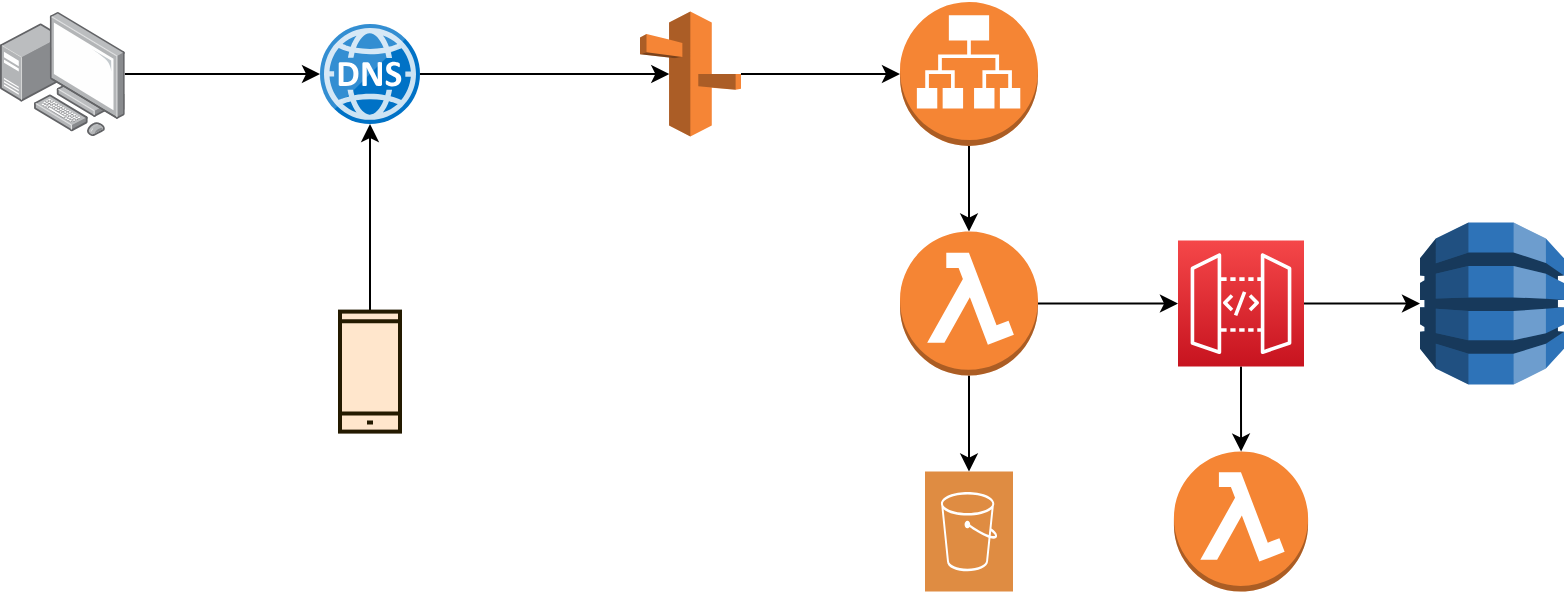 <mxfile version="14.1.3" type="github"><diagram id="Prb5r42GInYTBzl5sVNI" name="Page-1"><mxGraphModel dx="1422" dy="882" grid="1" gridSize="10" guides="1" tooltips="1" connect="1" arrows="1" fold="1" page="1" pageScale="1" pageWidth="850" pageHeight="1100" math="0" shadow="0"><root><mxCell id="0"/><mxCell id="1" parent="0"/><mxCell id="IiuOzS9Zs-EfcCaC-GDc-16" style="edgeStyle=orthogonalEdgeStyle;rounded=0;orthogonalLoop=1;jettySize=auto;html=1;" edge="1" parent="1" source="IiuOzS9Zs-EfcCaC-GDc-1" target="IiuOzS9Zs-EfcCaC-GDc-5"><mxGeometry relative="1" as="geometry"/></mxCell><mxCell id="IiuOzS9Zs-EfcCaC-GDc-1" value="" style="points=[];aspect=fixed;html=1;align=center;shadow=0;dashed=0;image;image=img/lib/allied_telesis/computer_and_terminals/Personal_Computer_with_Server.svg;" vertex="1" parent="1"><mxGeometry x="34" y="444.8" width="62.4" height="62.4" as="geometry"/></mxCell><mxCell id="IiuOzS9Zs-EfcCaC-GDc-17" style="edgeStyle=orthogonalEdgeStyle;rounded=0;orthogonalLoop=1;jettySize=auto;html=1;" edge="1" parent="1" source="IiuOzS9Zs-EfcCaC-GDc-4" target="IiuOzS9Zs-EfcCaC-GDc-5"><mxGeometry relative="1" as="geometry"><Array as="points"><mxPoint x="219" y="550"/><mxPoint x="219" y="550"/></Array></mxGeometry></mxCell><mxCell id="IiuOzS9Zs-EfcCaC-GDc-4" value="" style="html=1;verticalLabelPosition=bottom;align=center;labelBackgroundColor=#ffffff;verticalAlign=top;strokeWidth=2;shadow=0;dashed=0;shape=mxgraph.ios7.icons.smartphone;fillColor=#ffe6cc;strokeColor=#241A00;" vertex="1" parent="1"><mxGeometry x="204" y="594.8" width="30" height="60" as="geometry"/></mxCell><mxCell id="IiuOzS9Zs-EfcCaC-GDc-18" style="edgeStyle=orthogonalEdgeStyle;rounded=0;orthogonalLoop=1;jettySize=auto;html=1;entryX=0.29;entryY=0.5;entryDx=0;entryDy=0;entryPerimeter=0;" edge="1" parent="1" source="IiuOzS9Zs-EfcCaC-GDc-5" target="IiuOzS9Zs-EfcCaC-GDc-6"><mxGeometry relative="1" as="geometry"/></mxCell><mxCell id="IiuOzS9Zs-EfcCaC-GDc-5" value="" style="aspect=fixed;html=1;points=[];align=center;image;fontSize=12;image=img/lib/mscae/DNS.svg;strokeColor=#241A00;" vertex="1" parent="1"><mxGeometry x="194" y="451.0" width="50" height="50" as="geometry"/></mxCell><mxCell id="IiuOzS9Zs-EfcCaC-GDc-19" value="" style="edgeStyle=orthogonalEdgeStyle;rounded=0;orthogonalLoop=1;jettySize=auto;html=1;" edge="1" parent="1" source="IiuOzS9Zs-EfcCaC-GDc-6" target="IiuOzS9Zs-EfcCaC-GDc-7"><mxGeometry relative="1" as="geometry"/></mxCell><mxCell id="IiuOzS9Zs-EfcCaC-GDc-6" value="" style="outlineConnect=0;dashed=0;verticalLabelPosition=bottom;verticalAlign=top;align=center;html=1;shape=mxgraph.aws3.route_53;fillColor=#F58536;gradientColor=none;strokeColor=#241A00;" vertex="1" parent="1"><mxGeometry x="354" y="444.8" width="50.5" height="62.4" as="geometry"/></mxCell><mxCell id="IiuOzS9Zs-EfcCaC-GDc-21" style="edgeStyle=orthogonalEdgeStyle;rounded=0;orthogonalLoop=1;jettySize=auto;html=1;entryX=0.5;entryY=0;entryDx=0;entryDy=0;entryPerimeter=0;" edge="1" parent="1" source="IiuOzS9Zs-EfcCaC-GDc-7" target="IiuOzS9Zs-EfcCaC-GDc-15"><mxGeometry relative="1" as="geometry"/></mxCell><mxCell id="IiuOzS9Zs-EfcCaC-GDc-7" value="" style="outlineConnect=0;dashed=0;verticalLabelPosition=bottom;verticalAlign=top;align=center;html=1;shape=mxgraph.aws3.application_load_balancer;fillColor=#F58534;gradientColor=none;strokeColor=#241A00;" vertex="1" parent="1"><mxGeometry x="484" y="440.0" width="69" height="72" as="geometry"/></mxCell><mxCell id="IiuOzS9Zs-EfcCaC-GDc-8" value="" style="pointerEvents=1;shadow=0;dashed=0;html=1;strokeColor=none;fillColor=#DF8C42;labelPosition=center;verticalLabelPosition=bottom;verticalAlign=top;align=center;outlineConnect=0;shape=mxgraph.veeam2.aws_s3;" vertex="1" parent="1"><mxGeometry x="496.5" y="674.8" width="44" height="60" as="geometry"/></mxCell><mxCell id="IiuOzS9Zs-EfcCaC-GDc-9" value="" style="outlineConnect=0;dashed=0;verticalLabelPosition=bottom;verticalAlign=top;align=center;html=1;shape=mxgraph.aws3.lambda_function;fillColor=#F58534;gradientColor=none;strokeColor=#241A00;" vertex="1" parent="1"><mxGeometry x="620.96" y="664.8" width="67.08" height="70" as="geometry"/></mxCell><mxCell id="IiuOzS9Zs-EfcCaC-GDc-24" value="" style="edgeStyle=orthogonalEdgeStyle;rounded=0;orthogonalLoop=1;jettySize=auto;html=1;" edge="1" parent="1" source="IiuOzS9Zs-EfcCaC-GDc-10" target="IiuOzS9Zs-EfcCaC-GDc-9"><mxGeometry relative="1" as="geometry"/></mxCell><mxCell id="IiuOzS9Zs-EfcCaC-GDc-25" value="" style="edgeStyle=orthogonalEdgeStyle;rounded=0;orthogonalLoop=1;jettySize=auto;html=1;" edge="1" parent="1" source="IiuOzS9Zs-EfcCaC-GDc-10" target="IiuOzS9Zs-EfcCaC-GDc-12"><mxGeometry relative="1" as="geometry"/></mxCell><mxCell id="IiuOzS9Zs-EfcCaC-GDc-10" value="" style="outlineConnect=0;fontColor=#232F3E;gradientColor=#F54749;gradientDirection=north;fillColor=#C7131F;strokeColor=#ffffff;dashed=0;verticalLabelPosition=bottom;verticalAlign=top;align=center;html=1;fontSize=12;fontStyle=0;aspect=fixed;shape=mxgraph.aws4.resourceIcon;resIcon=mxgraph.aws4.api_gateway;" vertex="1" parent="1"><mxGeometry x="623" y="559.3" width="63" height="63" as="geometry"/></mxCell><mxCell id="IiuOzS9Zs-EfcCaC-GDc-12" value="" style="outlineConnect=0;dashed=0;verticalLabelPosition=bottom;verticalAlign=top;align=center;html=1;shape=mxgraph.aws3.dynamo_db;fillColor=#2E73B8;gradientColor=none;strokeColor=#241A00;" vertex="1" parent="1"><mxGeometry x="744" y="550.3" width="72" height="81" as="geometry"/></mxCell><mxCell id="IiuOzS9Zs-EfcCaC-GDc-22" value="" style="edgeStyle=orthogonalEdgeStyle;rounded=0;orthogonalLoop=1;jettySize=auto;html=1;" edge="1" parent="1" source="IiuOzS9Zs-EfcCaC-GDc-15" target="IiuOzS9Zs-EfcCaC-GDc-8"><mxGeometry relative="1" as="geometry"/></mxCell><mxCell id="IiuOzS9Zs-EfcCaC-GDc-23" value="" style="edgeStyle=orthogonalEdgeStyle;rounded=0;orthogonalLoop=1;jettySize=auto;html=1;" edge="1" parent="1" source="IiuOzS9Zs-EfcCaC-GDc-15" target="IiuOzS9Zs-EfcCaC-GDc-10"><mxGeometry relative="1" as="geometry"/></mxCell><mxCell id="IiuOzS9Zs-EfcCaC-GDc-15" value="" style="outlineConnect=0;dashed=0;verticalLabelPosition=bottom;verticalAlign=top;align=center;html=1;shape=mxgraph.aws3.lambda_function;fillColor=#F58534;gradientColor=none;strokeColor=#241A00;" vertex="1" parent="1"><mxGeometry x="484" y="554.8" width="69" height="72" as="geometry"/></mxCell></root></mxGraphModel></diagram></mxfile>